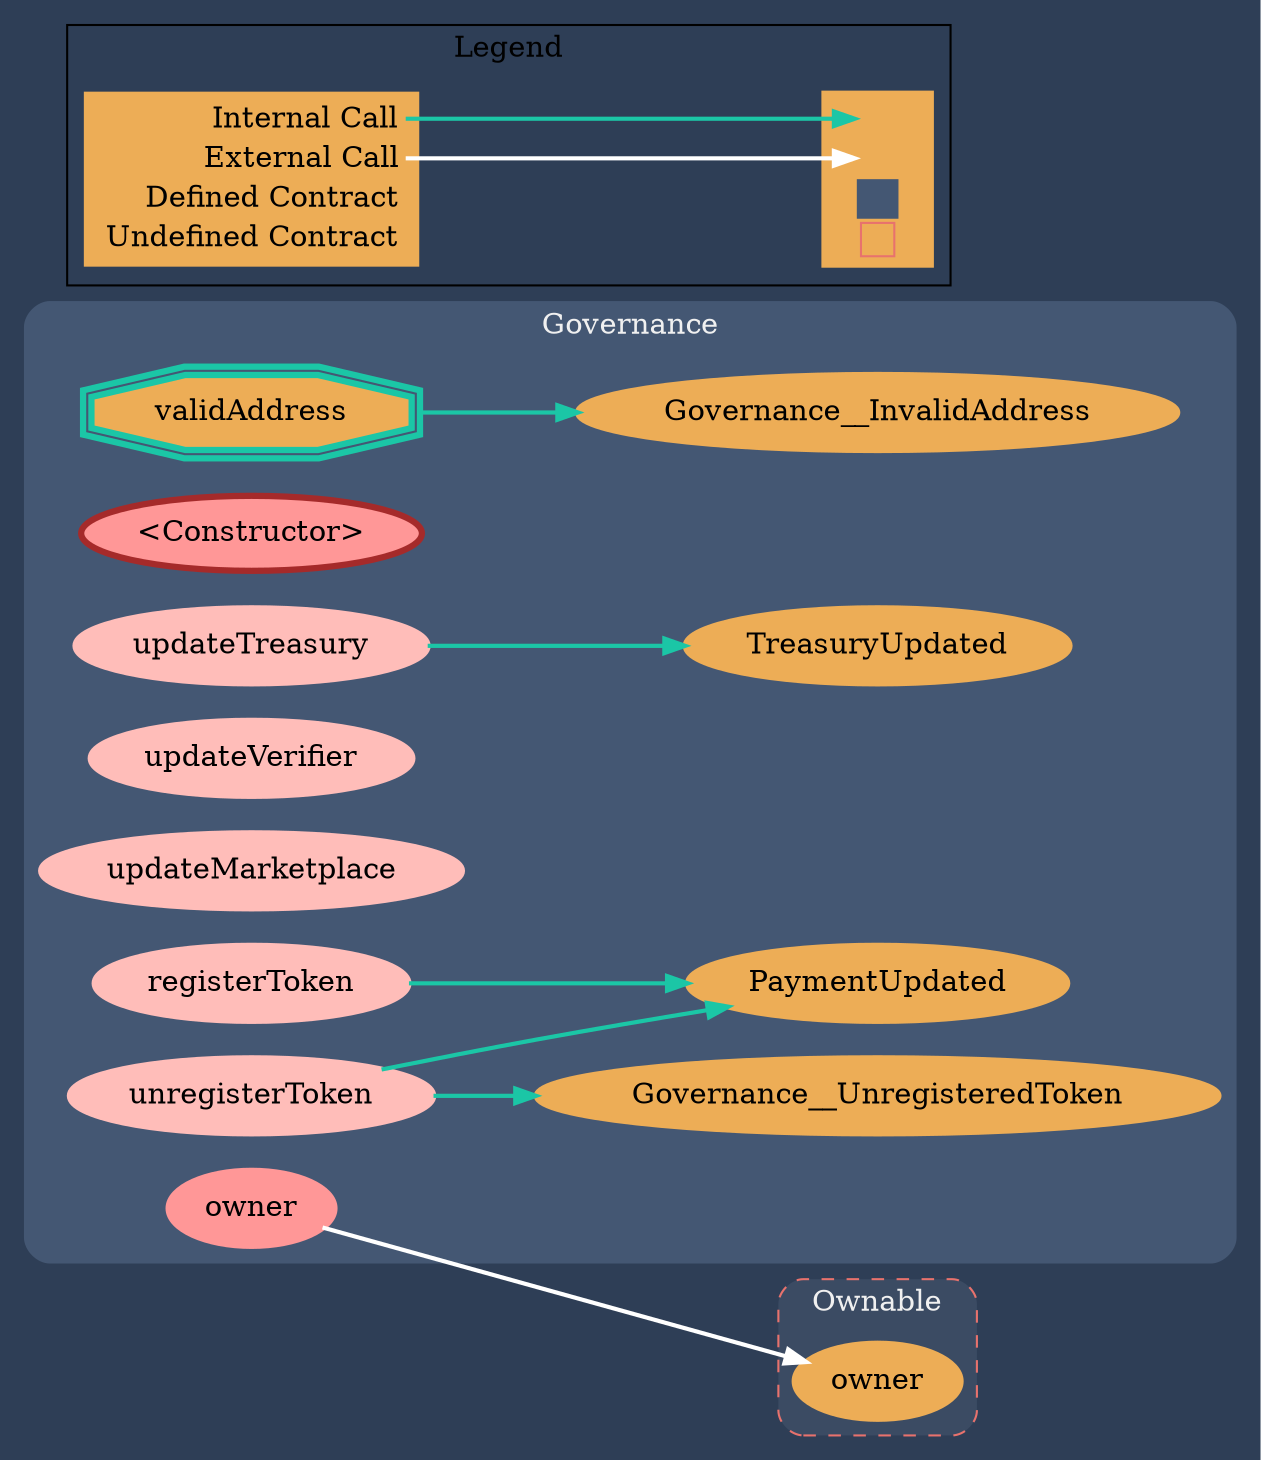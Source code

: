 digraph G {
  graph [ ratio = "auto", page = "100", compound =true, bgcolor = "#2e3e56" ];
  node [ style = "filled", fillcolor = "#edad56", color = "#edad56", penwidth =3 ];
  edge [ color = "#fcfcfc", penwidth =2, fontname = "helvetica Neue Ultra Light" ];
subgraph "clusterGovernance" {
  graph [ label = "Governance", color = "#445773", fontcolor = "#f0f0f0", style = "rounded", bgcolor = "#445773" ];
  "Governance.validAddress" [ label = "validAddress", color = "#1bc6a6", shape =doubleoctagon ];
  "Governance.<Constructor>" [ label = "<Constructor>", color = "brown", fillcolor = "#FF9797" ];
  "Governance.updateTreasury" [ label = "updateTreasury", color = "#ffbdb9", fillcolor = "#ffbdb9" ];
  "Governance.updateVerifier" [ label = "updateVerifier", color = "#ffbdb9", fillcolor = "#ffbdb9" ];
  "Governance.updateMarketplace" [ label = "updateMarketplace", color = "#ffbdb9", fillcolor = "#ffbdb9" ];
  "Governance.registerToken" [ label = "registerToken", color = "#ffbdb9", fillcolor = "#ffbdb9" ];
  "Governance.unregisterToken" [ label = "unregisterToken", color = "#ffbdb9", fillcolor = "#ffbdb9" ];
  "Governance.owner" [ label = "owner", color = "#FF9797", fillcolor = "#FF9797" ];
  "Governance.Governance__InvalidAddress" [ label = "Governance__InvalidAddress" ];
  "Governance.TreasuryUpdated" [ label = "TreasuryUpdated" ];
  "Governance.PaymentUpdated" [ label = "PaymentUpdated" ];
  "Governance.Governance__UnregisteredToken" [ label = "Governance__UnregisteredToken" ];
}

subgraph "clusterOwnable" {
  graph [ label = "Ownable", color = "#e8726d", fontcolor = "#f0f0f0", style = "rounded,dashed", bgcolor = "#3b4b63" ];
  "Ownable.owner" [ label = "owner" ];
}

  "Governance.validAddress";
  "Governance.Governance__InvalidAddress";
  "Governance.updateTreasury";
  "Governance.TreasuryUpdated";
  "Governance.registerToken";
  "Governance.PaymentUpdated";
  "Governance.unregisterToken";
  "Governance.Governance__UnregisteredToken";
  "Governance.owner";
  "Ownable.owner";
  "Governance.validAddress" -> "Governance.Governance__InvalidAddress" [ color = "#1bc6a6" ];
  "Governance.updateTreasury" -> "Governance.TreasuryUpdated" [ color = "#1bc6a6" ];
  "Governance.registerToken" -> "Governance.PaymentUpdated" [ color = "#1bc6a6" ];
  "Governance.unregisterToken" -> "Governance.Governance__UnregisteredToken" [ color = "#1bc6a6" ];
  "Governance.unregisterToken" -> "Governance.PaymentUpdated" [ color = "#1bc6a6" ];
  "Governance.owner" -> "Ownable.owner" [ color = "white" ];


rankdir=LR
node [shape=plaintext]
subgraph cluster_01 { 
label = "Legend";
key [label=<<table border="0" cellpadding="2" cellspacing="0" cellborder="0">
  <tr><td align="right" port="i1">Internal Call</td></tr>
  <tr><td align="right" port="i2">External Call</td></tr>
  <tr><td align="right" port="i3">Defined Contract</td></tr>
  <tr><td align="right" port="i4">Undefined Contract</td></tr>
  </table>>]
key2 [label=<<table border="0" cellpadding="2" cellspacing="0" cellborder="0">
  <tr><td port="i1">&nbsp;&nbsp;&nbsp;</td></tr>
  <tr><td port="i2">&nbsp;&nbsp;&nbsp;</td></tr>
  <tr><td port="i3" bgcolor="#445773">&nbsp;&nbsp;&nbsp;</td></tr>
  <tr><td port="i4">
    <table border="1" cellborder="0" cellspacing="0" cellpadding="7" color="#e8726d">
      <tr>
       <td></td>
      </tr>
     </table>
  </td></tr>
  </table>>]
key:i1:e -> key2:i1:w [color="#1bc6a6"]
key:i2:e -> key2:i2:w [color="white"]
}
}

